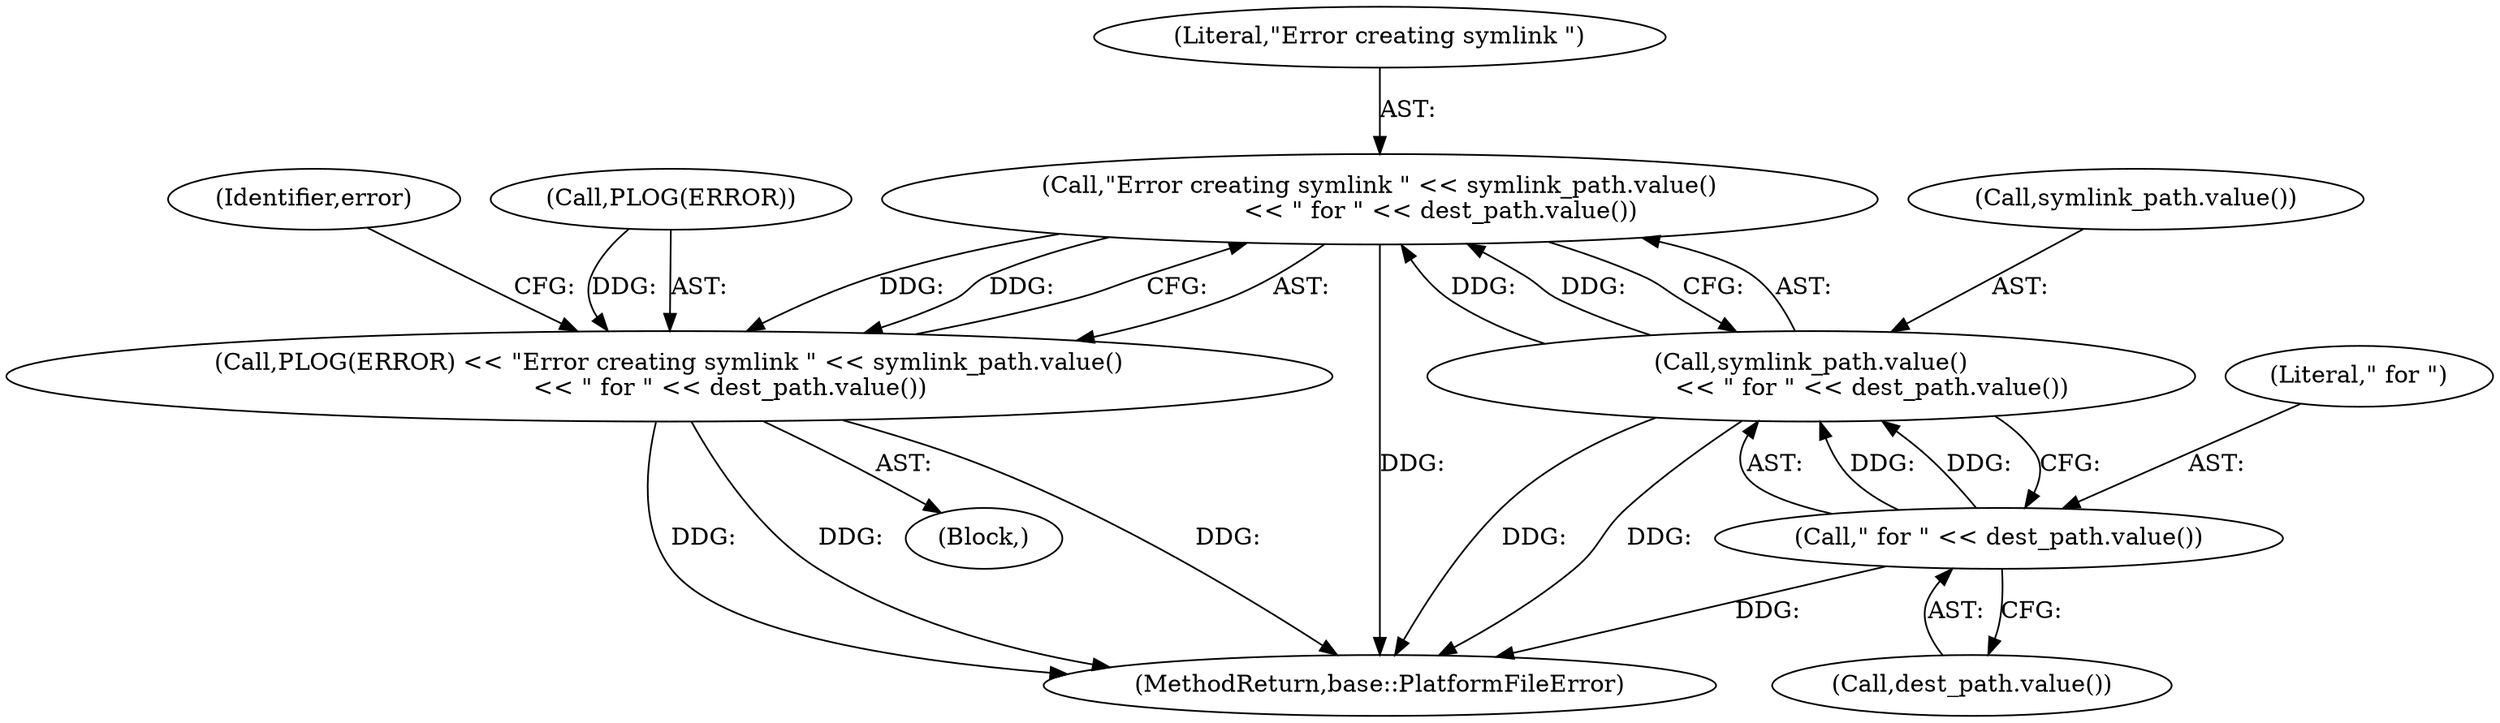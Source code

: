 digraph "0_Chrome_baef1ffd73db183ca50c854e1779ed7f6e5100a8_1@API" {
"1000235" [label="(Call,\"Error creating symlink \" << symlink_path.value()\n                << \" for \" << dest_path.value())"];
"1000237" [label="(Call,symlink_path.value()\n                << \" for \" << dest_path.value())"];
"1000239" [label="(Call,\" for \" << dest_path.value())"];
"1000232" [label="(Call,PLOG(ERROR) << \"Error creating symlink \" << symlink_path.value()\n                << \" for \" << dest_path.value())"];
"1000238" [label="(Call,symlink_path.value())"];
"1000258" [label="(MethodReturn,base::PlatformFileError)"];
"1000236" [label="(Literal,\"Error creating symlink \")"];
"1000232" [label="(Call,PLOG(ERROR) << \"Error creating symlink \" << symlink_path.value()\n                << \" for \" << dest_path.value())"];
"1000243" [label="(Identifier,error)"];
"1000241" [label="(Call,dest_path.value())"];
"1000226" [label="(Block,)"];
"1000239" [label="(Call,\" for \" << dest_path.value())"];
"1000233" [label="(Call,PLOG(ERROR))"];
"1000235" [label="(Call,\"Error creating symlink \" << symlink_path.value()\n                << \" for \" << dest_path.value())"];
"1000240" [label="(Literal,\" for \")"];
"1000237" [label="(Call,symlink_path.value()\n                << \" for \" << dest_path.value())"];
"1000235" -> "1000232"  [label="AST: "];
"1000235" -> "1000237"  [label="CFG: "];
"1000236" -> "1000235"  [label="AST: "];
"1000237" -> "1000235"  [label="AST: "];
"1000232" -> "1000235"  [label="CFG: "];
"1000235" -> "1000258"  [label="DDG: "];
"1000235" -> "1000232"  [label="DDG: "];
"1000235" -> "1000232"  [label="DDG: "];
"1000237" -> "1000235"  [label="DDG: "];
"1000237" -> "1000235"  [label="DDG: "];
"1000237" -> "1000239"  [label="CFG: "];
"1000238" -> "1000237"  [label="AST: "];
"1000239" -> "1000237"  [label="AST: "];
"1000237" -> "1000258"  [label="DDG: "];
"1000237" -> "1000258"  [label="DDG: "];
"1000239" -> "1000237"  [label="DDG: "];
"1000239" -> "1000237"  [label="DDG: "];
"1000239" -> "1000241"  [label="CFG: "];
"1000240" -> "1000239"  [label="AST: "];
"1000241" -> "1000239"  [label="AST: "];
"1000239" -> "1000258"  [label="DDG: "];
"1000232" -> "1000226"  [label="AST: "];
"1000233" -> "1000232"  [label="AST: "];
"1000243" -> "1000232"  [label="CFG: "];
"1000232" -> "1000258"  [label="DDG: "];
"1000232" -> "1000258"  [label="DDG: "];
"1000232" -> "1000258"  [label="DDG: "];
"1000233" -> "1000232"  [label="DDG: "];
}
